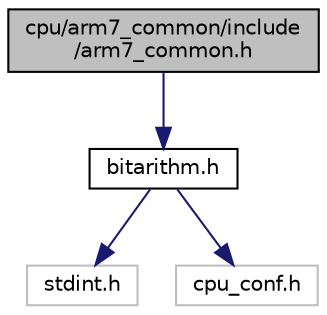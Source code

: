digraph "cpu/arm7_common/include/arm7_common.h"
{
 // LATEX_PDF_SIZE
  edge [fontname="Helvetica",fontsize="10",labelfontname="Helvetica",labelfontsize="10"];
  node [fontname="Helvetica",fontsize="10",shape=record];
  Node1 [label="cpu/arm7_common/include\l/arm7_common.h",height=0.2,width=0.4,color="black", fillcolor="grey75", style="filled", fontcolor="black",tooltip="ARM7 CPU common declarations."];
  Node1 -> Node2 [color="midnightblue",fontsize="10",style="solid",fontname="Helvetica"];
  Node2 [label="bitarithm.h",height=0.2,width=0.4,color="black", fillcolor="white", style="filled",URL="$bitarithm_8h.html",tooltip="Helper functions for bit arithmetic."];
  Node2 -> Node3 [color="midnightblue",fontsize="10",style="solid",fontname="Helvetica"];
  Node3 [label="stdint.h",height=0.2,width=0.4,color="grey75", fillcolor="white", style="filled",tooltip=" "];
  Node2 -> Node4 [color="midnightblue",fontsize="10",style="solid",fontname="Helvetica"];
  Node4 [label="cpu_conf.h",height=0.2,width=0.4,color="grey75", fillcolor="white", style="filled",tooltip=" "];
}
